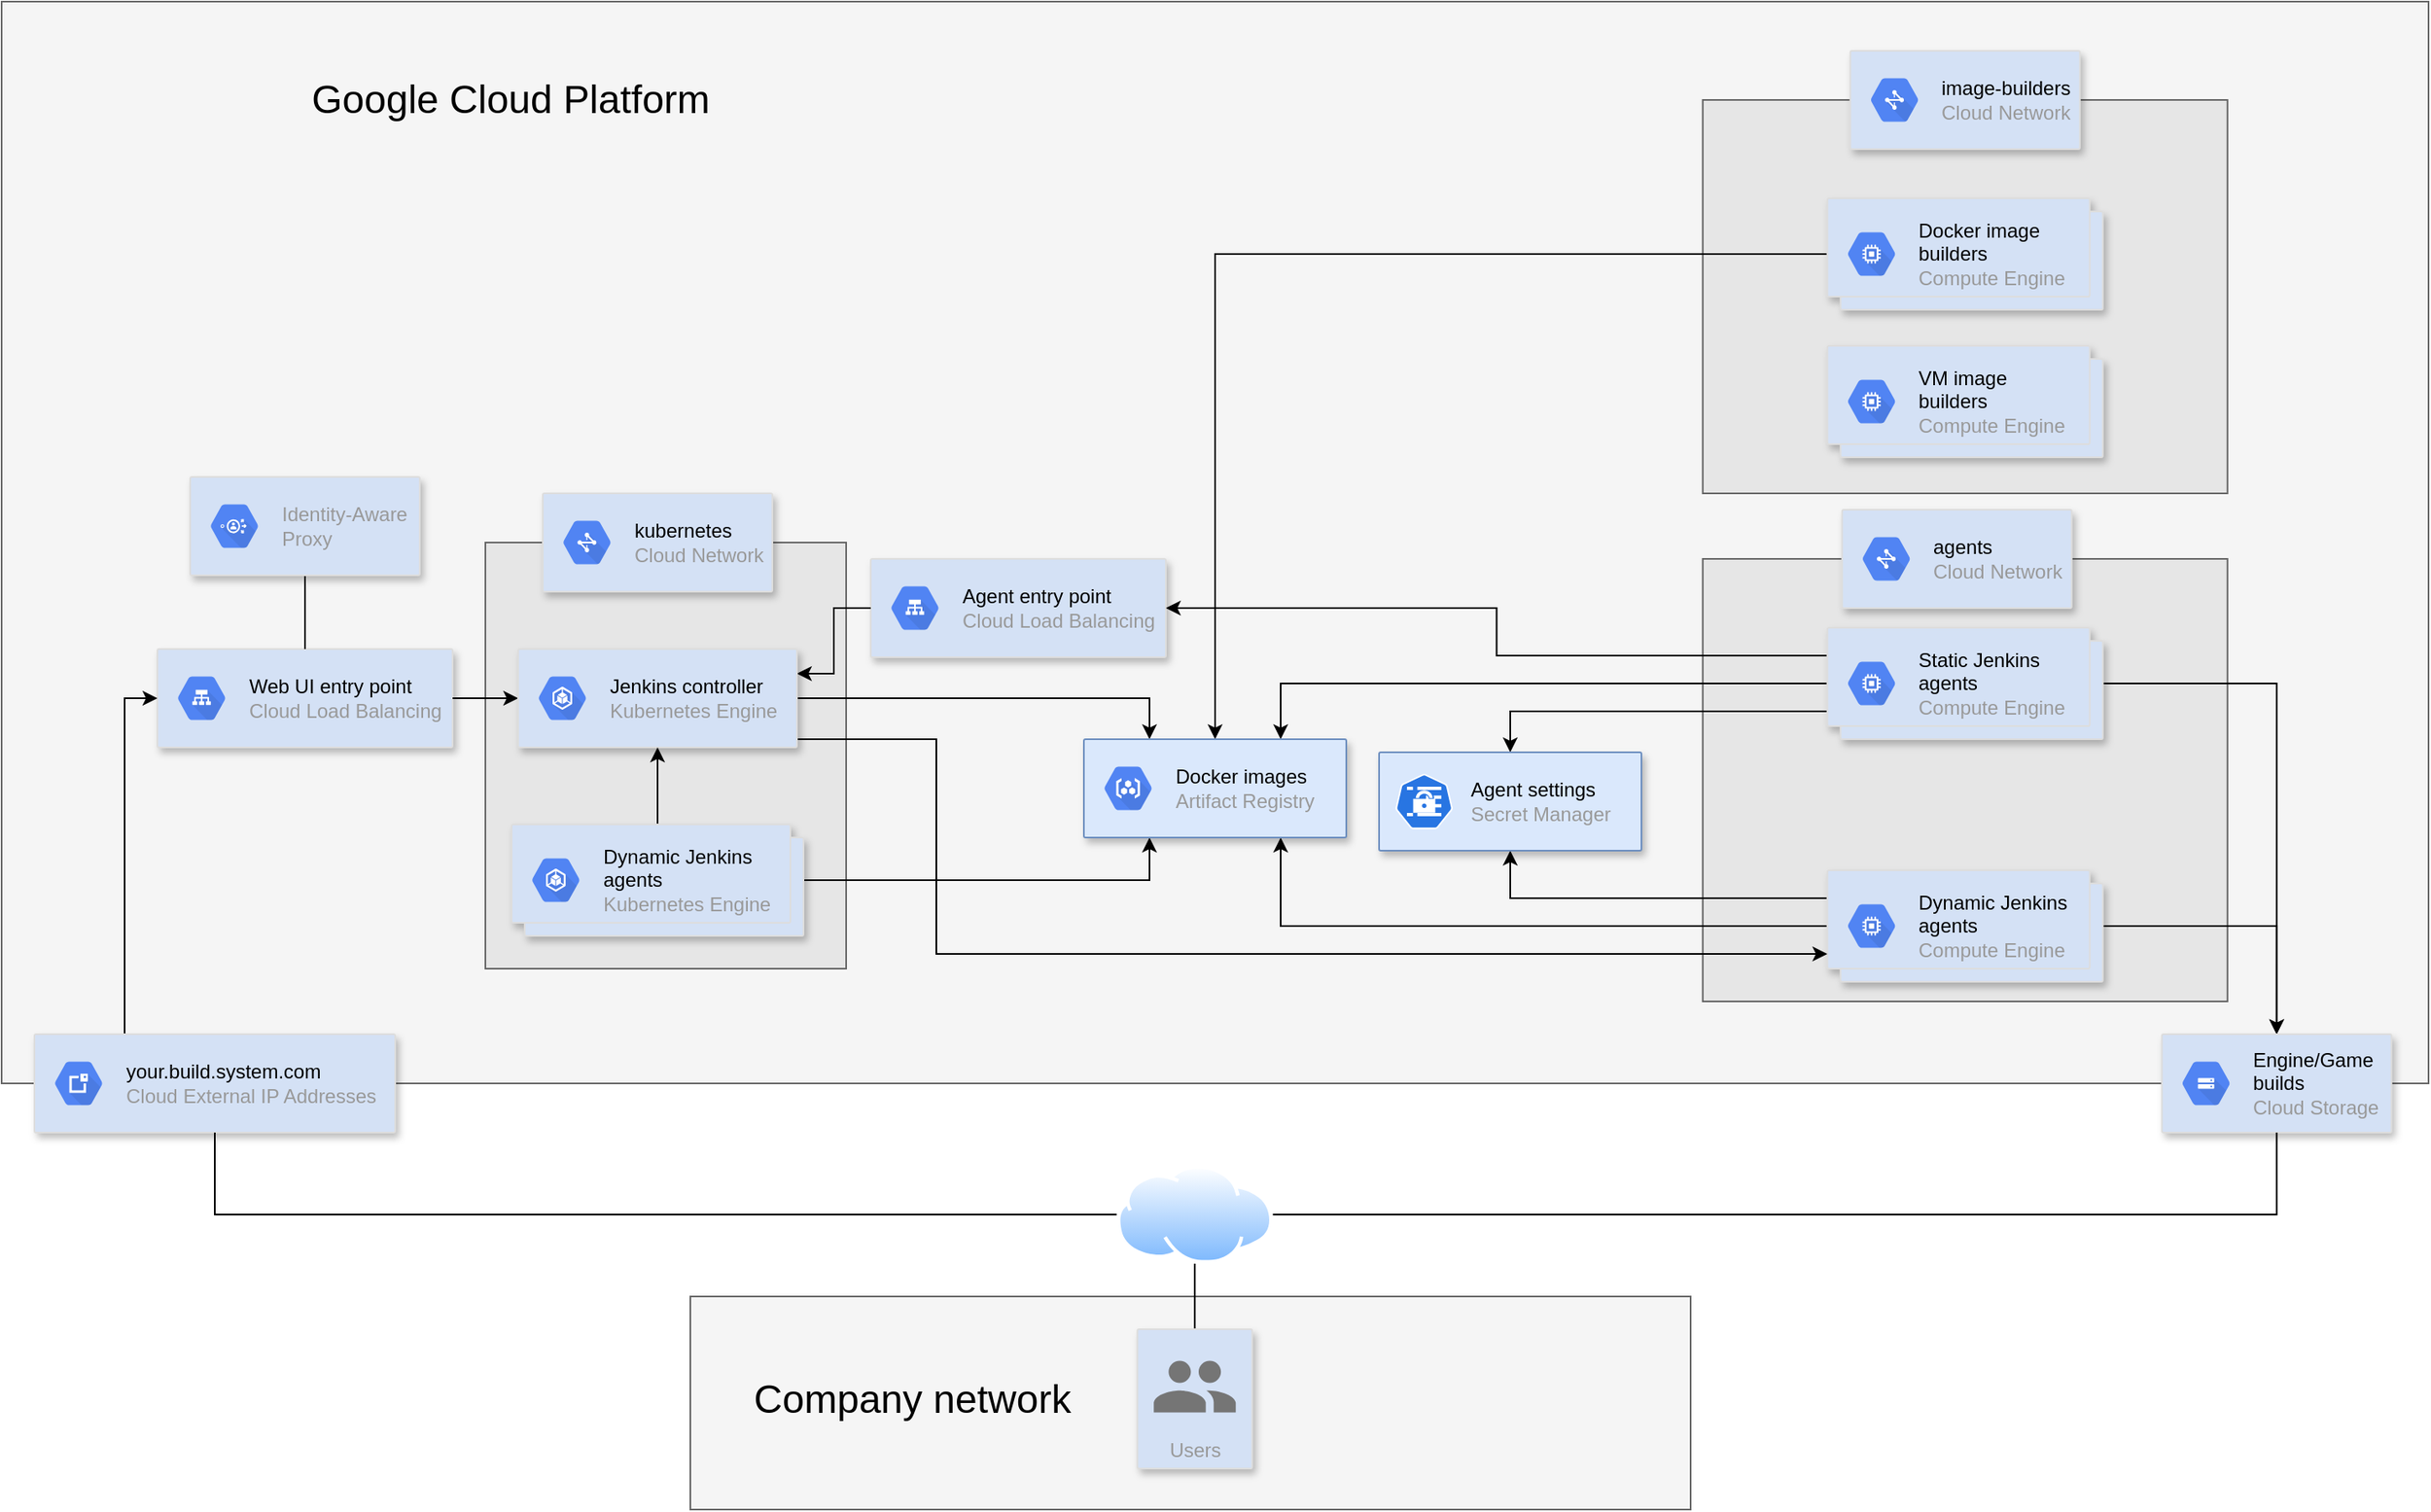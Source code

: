 <mxfile version="14.5.1" type="device"><diagram id="8H8JfQmzjncrQCPcpOqB" name="Page-1"><mxGraphModel dx="2426" dy="2491" grid="1" gridSize="10" guides="1" tooltips="1" connect="1" arrows="1" fold="1" page="1" pageScale="1" pageWidth="850" pageHeight="1100" math="0" shadow="0"><root><mxCell id="wx4w9Cm1TFwcuFiHMR2n-0"/><mxCell id="wx4w9Cm1TFwcuFiHMR2n-1" parent="wx4w9Cm1TFwcuFiHMR2n-0"/><mxCell id="FFQPGQhrdwapLjyHhbNZ-5" value="" style="rounded=0;whiteSpace=wrap;html=1;fillColor=#f5f5f5;align=left;verticalAlign=top;strokeColor=#666666;fontColor=#333333;" parent="wx4w9Cm1TFwcuFiHMR2n-1" vertex="1"><mxGeometry x="30" y="-1020" width="1480" height="660" as="geometry"/></mxCell><mxCell id="wx4w9Cm1TFwcuFiHMR2n-11" value="" style="rounded=0;whiteSpace=wrap;html=1;align=left;verticalAlign=top;strokeColor=#666666;fontColor=#333333;fillColor=#E6E6E6;" parent="wx4w9Cm1TFwcuFiHMR2n-1" vertex="1"><mxGeometry x="325" y="-690" width="220" height="260" as="geometry"/></mxCell><mxCell id="B8C1hytaDQ7js4WK0bp1-4" value="" style="rounded=0;whiteSpace=wrap;html=1;fillColor=#f5f5f5;align=left;verticalAlign=top;strokeColor=#666666;fontColor=#333333;" parent="wx4w9Cm1TFwcuFiHMR2n-1" vertex="1"><mxGeometry x="450" y="-230" width="610" height="130" as="geometry"/></mxCell><mxCell id="wx4w9Cm1TFwcuFiHMR2n-12" value="" style="rounded=0;whiteSpace=wrap;html=1;align=left;verticalAlign=top;strokeColor=#666666;fontColor=#333333;fillColor=#E6E6E6;" parent="wx4w9Cm1TFwcuFiHMR2n-1" vertex="1"><mxGeometry x="1067.38" y="-680" width="320" height="270" as="geometry"/></mxCell><mxCell id="rWZBMH_XbfvNiljA_o_c-0" value="" style="strokeColor=#dddddd;shadow=1;strokeWidth=1;rounded=1;absoluteArcSize=1;arcSize=2;fillColor=#D4E1F5;align=left;verticalAlign=top;" parent="wx4w9Cm1TFwcuFiHMR2n-1" vertex="1"><mxGeometry x="125" y="-625" width="180" height="60" as="geometry"/></mxCell><mxCell id="rWZBMH_XbfvNiljA_o_c-1" value="&lt;font color=&quot;#000000&quot;&gt;Web UI entry point&lt;/font&gt;&lt;br&gt;Cloud Load Balancing" style="dashed=0;connectable=0;html=1;fillColor=#5184F3;strokeColor=none;shape=mxgraph.gcp2.hexIcon;prIcon=cloud_load_balancing;part=1;labelPosition=right;verticalLabelPosition=middle;align=left;verticalAlign=middle;spacingLeft=5;fontColor=#999999;fontSize=12;" parent="rWZBMH_XbfvNiljA_o_c-0" vertex="1"><mxGeometry y="0.5" width="44" height="39" relative="1" as="geometry"><mxPoint x="5" y="-19.5" as="offset"/></mxGeometry></mxCell><mxCell id="rWZBMH_XbfvNiljA_o_c-2" value="" style="strokeColor=#dddddd;shadow=1;strokeWidth=1;rounded=1;absoluteArcSize=1;arcSize=2;fillColor=#D4E1F5;align=left;verticalAlign=top;" parent="wx4w9Cm1TFwcuFiHMR2n-1" vertex="1"><mxGeometry x="560" y="-680" width="180" height="60" as="geometry"/></mxCell><mxCell id="rWZBMH_XbfvNiljA_o_c-3" value="&lt;font color=&quot;#000000&quot;&gt;Agent entry point&lt;/font&gt;&lt;br&gt;Cloud Load Balancing" style="dashed=0;connectable=0;html=1;fillColor=#5184F3;strokeColor=none;shape=mxgraph.gcp2.hexIcon;prIcon=cloud_load_balancing;part=1;labelPosition=right;verticalLabelPosition=middle;align=left;verticalAlign=middle;spacingLeft=5;fontColor=#999999;fontSize=12;" parent="rWZBMH_XbfvNiljA_o_c-2" vertex="1"><mxGeometry y="0.5" width="44" height="39" relative="1" as="geometry"><mxPoint x="5" y="-19.5" as="offset"/></mxGeometry></mxCell><mxCell id="rWZBMH_XbfvNiljA_o_c-12" style="edgeStyle=orthogonalEdgeStyle;rounded=0;orthogonalLoop=1;jettySize=auto;html=1;exitX=0;exitY=0.25;exitDx=0;exitDy=0;entryX=1;entryY=0.5;entryDx=0;entryDy=0;" parent="wx4w9Cm1TFwcuFiHMR2n-1" source="rWZBMH_XbfvNiljA_o_c-10" target="rWZBMH_XbfvNiljA_o_c-2" edge="1"><mxGeometry relative="1" as="geometry"><mxPoint x="1040" y="-576" as="targetPoint"/></mxGeometry></mxCell><mxCell id="h8YPxeC4dxSHAZKmL5Me-0" style="edgeStyle=orthogonalEdgeStyle;rounded=0;orthogonalLoop=1;jettySize=auto;html=1;exitX=1;exitY=0.5;exitDx=0;exitDy=0;entryX=0.5;entryY=0;entryDx=0;entryDy=0;fontColor=#999999;endArrow=classic;endFill=1;" parent="wx4w9Cm1TFwcuFiHMR2n-1" source="rWZBMH_XbfvNiljA_o_c-10" target="rAMwUASli5dsOdLT7gd--0" edge="1"><mxGeometry relative="1" as="geometry"/></mxCell><mxCell id="T9iJoEIYbIxHEN8tatWR-8" style="edgeStyle=orthogonalEdgeStyle;rounded=0;orthogonalLoop=1;jettySize=auto;html=1;exitX=0;exitY=0.5;exitDx=0;exitDy=0;entryX=0.75;entryY=0;entryDx=0;entryDy=0;" edge="1" parent="wx4w9Cm1TFwcuFiHMR2n-1" source="rWZBMH_XbfvNiljA_o_c-10" target="T9iJoEIYbIxHEN8tatWR-1"><mxGeometry relative="1" as="geometry"/></mxCell><mxCell id="T9iJoEIYbIxHEN8tatWR-14" style="edgeStyle=orthogonalEdgeStyle;rounded=0;orthogonalLoop=1;jettySize=auto;html=1;exitX=0;exitY=0.75;exitDx=0;exitDy=0;entryX=0.5;entryY=0;entryDx=0;entryDy=0;" edge="1" parent="wx4w9Cm1TFwcuFiHMR2n-1" source="rWZBMH_XbfvNiljA_o_c-10" target="T9iJoEIYbIxHEN8tatWR-4"><mxGeometry relative="1" as="geometry"/></mxCell><mxCell id="rWZBMH_XbfvNiljA_o_c-10" value="" style="shape=mxgraph.gcp2.doubleRect;strokeColor=#dddddd;shadow=1;strokeWidth=1;fillColor=#D4E1F5;align=left;verticalAlign=top;" parent="wx4w9Cm1TFwcuFiHMR2n-1" vertex="1"><mxGeometry x="1143.38" y="-638" width="168" height="68" as="geometry"/></mxCell><mxCell id="rWZBMH_XbfvNiljA_o_c-11" value="&lt;font color=&quot;#000000&quot;&gt;Static Jenkins&lt;br&gt;agents&lt;/font&gt;&lt;br&gt;Compute Engine" style="dashed=0;connectable=0;html=1;fillColor=#5184F3;strokeColor=none;shape=mxgraph.gcp2.hexIcon;prIcon=compute_engine;part=1;labelPosition=right;verticalLabelPosition=middle;align=left;verticalAlign=middle;spacingLeft=5;fontColor=#999999;fontSize=12;" parent="rWZBMH_XbfvNiljA_o_c-10" vertex="1"><mxGeometry y="0.5" width="44" height="39" relative="1" as="geometry"><mxPoint x="5" y="-19.5" as="offset"/></mxGeometry></mxCell><mxCell id="h8YPxeC4dxSHAZKmL5Me-1" style="edgeStyle=orthogonalEdgeStyle;rounded=0;orthogonalLoop=1;jettySize=auto;html=1;exitX=1;exitY=0.5;exitDx=0;exitDy=0;fontColor=#999999;endArrow=classic;endFill=1;entryX=0.5;entryY=0;entryDx=0;entryDy=0;" parent="wx4w9Cm1TFwcuFiHMR2n-1" source="rWZBMH_XbfvNiljA_o_c-13" target="rAMwUASli5dsOdLT7gd--0" edge="1"><mxGeometry relative="1" as="geometry"><mxPoint x="1407.38" y="-360" as="targetPoint"/></mxGeometry></mxCell><mxCell id="T9iJoEIYbIxHEN8tatWR-10" style="edgeStyle=orthogonalEdgeStyle;rounded=0;orthogonalLoop=1;jettySize=auto;html=1;exitX=0;exitY=0.5;exitDx=0;exitDy=0;entryX=0.75;entryY=1;entryDx=0;entryDy=0;" edge="1" parent="wx4w9Cm1TFwcuFiHMR2n-1" source="rWZBMH_XbfvNiljA_o_c-13" target="T9iJoEIYbIxHEN8tatWR-1"><mxGeometry relative="1" as="geometry"/></mxCell><mxCell id="T9iJoEIYbIxHEN8tatWR-13" style="edgeStyle=orthogonalEdgeStyle;rounded=0;orthogonalLoop=1;jettySize=auto;html=1;exitX=0;exitY=0.25;exitDx=0;exitDy=0;entryX=0.5;entryY=1;entryDx=0;entryDy=0;" edge="1" parent="wx4w9Cm1TFwcuFiHMR2n-1" source="rWZBMH_XbfvNiljA_o_c-13" target="T9iJoEIYbIxHEN8tatWR-4"><mxGeometry relative="1" as="geometry"/></mxCell><mxCell id="rWZBMH_XbfvNiljA_o_c-13" value="" style="shape=mxgraph.gcp2.doubleRect;strokeColor=#dddddd;shadow=1;strokeWidth=1;fillColor=#D4E1F5;align=left;verticalAlign=top;" parent="wx4w9Cm1TFwcuFiHMR2n-1" vertex="1"><mxGeometry x="1143.38" y="-490" width="168" height="68" as="geometry"/></mxCell><mxCell id="rWZBMH_XbfvNiljA_o_c-14" value="&lt;font color=&quot;#000000&quot;&gt;Dynamic Jenkins&lt;br&gt;agents&lt;/font&gt;&lt;br&gt;Compute Engine" style="dashed=0;connectable=0;html=1;fillColor=#5184F3;strokeColor=none;shape=mxgraph.gcp2.hexIcon;prIcon=compute_engine;part=1;labelPosition=right;verticalLabelPosition=middle;align=left;verticalAlign=middle;spacingLeft=5;fontColor=#999999;fontSize=12;" parent="rWZBMH_XbfvNiljA_o_c-13" vertex="1"><mxGeometry y="0.5" width="44" height="39" relative="1" as="geometry"><mxPoint x="5" y="-19.5" as="offset"/></mxGeometry></mxCell><mxCell id="S19yewM7rLXd21sLRZpN-5" style="edgeStyle=orthogonalEdgeStyle;rounded=0;orthogonalLoop=1;jettySize=auto;html=1;exitX=0.5;exitY=1;exitDx=0;exitDy=0;entryX=0.5;entryY=0;entryDx=0;entryDy=0;fontColor=#999999;endArrow=none;endFill=0;" parent="wx4w9Cm1TFwcuFiHMR2n-1" source="VFjf5i8nDcsU_6SsClwg-0" target="rWZBMH_XbfvNiljA_o_c-0" edge="1"><mxGeometry relative="1" as="geometry"/></mxCell><mxCell id="VFjf5i8nDcsU_6SsClwg-0" value="" style="strokeColor=#dddddd;shadow=1;strokeWidth=1;rounded=1;absoluteArcSize=1;arcSize=2;fillColor=#D4E1F5;align=left;verticalAlign=top;" parent="wx4w9Cm1TFwcuFiHMR2n-1" vertex="1"><mxGeometry x="145" y="-730" width="140" height="60" as="geometry"/></mxCell><mxCell id="VFjf5i8nDcsU_6SsClwg-1" value="Identity-Aware&#10;Proxy" style="dashed=0;connectable=0;html=1;fillColor=#5184F3;strokeColor=none;shape=mxgraph.gcp2.hexIcon;prIcon=identity_aware_proxy;part=1;labelPosition=right;verticalLabelPosition=middle;align=left;verticalAlign=middle;spacingLeft=5;fontColor=#999999;fontSize=12;" parent="VFjf5i8nDcsU_6SsClwg-0" vertex="1"><mxGeometry y="0.5" width="44" height="39" relative="1" as="geometry"><mxPoint x="5" y="-19.5" as="offset"/></mxGeometry></mxCell><mxCell id="T9iJoEIYbIxHEN8tatWR-16" style="edgeStyle=orthogonalEdgeStyle;rounded=0;orthogonalLoop=1;jettySize=auto;html=1;exitX=0.25;exitY=0;exitDx=0;exitDy=0;entryX=0;entryY=0.5;entryDx=0;entryDy=0;" edge="1" parent="wx4w9Cm1TFwcuFiHMR2n-1" source="L_Yyb5WL15-xnpXFQvU8-0" target="rWZBMH_XbfvNiljA_o_c-0"><mxGeometry relative="1" as="geometry"/></mxCell><mxCell id="L_Yyb5WL15-xnpXFQvU8-0" value="" style="strokeColor=#dddddd;shadow=1;strokeWidth=1;rounded=1;absoluteArcSize=1;arcSize=2;fillColor=#D4E1F5;align=left;verticalAlign=top;" parent="wx4w9Cm1TFwcuFiHMR2n-1" vertex="1"><mxGeometry x="50" y="-390" width="220" height="60" as="geometry"/></mxCell><mxCell id="L_Yyb5WL15-xnpXFQvU8-1" value="&lt;font color=&quot;#000000&quot;&gt;your.build.system.com&lt;/font&gt;&lt;br&gt;Cloud External IP Addresses" style="dashed=0;connectable=0;html=1;fillColor=#5184F3;strokeColor=none;shape=mxgraph.gcp2.hexIcon;prIcon=cloud_external_ip_addresses;part=1;labelPosition=right;verticalLabelPosition=middle;align=left;verticalAlign=middle;spacingLeft=5;fontColor=#999999;fontSize=12;" parent="L_Yyb5WL15-xnpXFQvU8-0" vertex="1"><mxGeometry y="0.5" width="44" height="39" relative="1" as="geometry"><mxPoint x="5" y="-19.5" as="offset"/></mxGeometry></mxCell><mxCell id="S19yewM7rLXd21sLRZpN-7" style="edgeStyle=orthogonalEdgeStyle;rounded=0;orthogonalLoop=1;jettySize=auto;html=1;exitX=0.5;exitY=0;exitDx=0;exitDy=0;entryX=0.5;entryY=1;entryDx=0;entryDy=0;fontColor=#999999;endArrow=none;endFill=0;" parent="wx4w9Cm1TFwcuFiHMR2n-1" source="L_Yyb5WL15-xnpXFQvU8-6" target="S19yewM7rLXd21sLRZpN-6" edge="1"><mxGeometry relative="1" as="geometry"/></mxCell><mxCell id="L_Yyb5WL15-xnpXFQvU8-6" value="Users" style="strokeColor=#dddddd;shadow=1;strokeWidth=1;rounded=1;absoluteArcSize=1;arcSize=2;labelPosition=center;verticalLabelPosition=middle;align=center;verticalAlign=bottom;spacingLeft=0;fontColor=#999999;fontSize=12;whiteSpace=wrap;spacingBottom=2;fillColor=#D4E1F5;" parent="wx4w9Cm1TFwcuFiHMR2n-1" vertex="1"><mxGeometry x="722.62" y="-210" width="70" height="85" as="geometry"/></mxCell><mxCell id="L_Yyb5WL15-xnpXFQvU8-7" value="" style="dashed=0;connectable=0;html=1;fillColor=#757575;strokeColor=none;shape=mxgraph.gcp2.users;part=1;" parent="L_Yyb5WL15-xnpXFQvU8-6" vertex="1"><mxGeometry x="0.5" width="50" height="31.5" relative="1" as="geometry"><mxPoint x="-25" y="19.25" as="offset"/></mxGeometry></mxCell><mxCell id="rAMwUASli5dsOdLT7gd--0" value="" style="strokeColor=#dddddd;shadow=1;strokeWidth=1;rounded=1;absoluteArcSize=1;arcSize=2;fillColor=#D4E1F5;align=left;verticalAlign=top;" parent="wx4w9Cm1TFwcuFiHMR2n-1" vertex="1"><mxGeometry x="1347.38" y="-390" width="140" height="60" as="geometry"/></mxCell><mxCell id="rAMwUASli5dsOdLT7gd--1" value="&lt;font color=&quot;#000000&quot;&gt;Engine/Game&lt;br&gt;builds&lt;/font&gt;&lt;br&gt;Cloud Storage" style="dashed=0;connectable=0;html=1;fillColor=#5184F3;strokeColor=none;shape=mxgraph.gcp2.hexIcon;prIcon=cloud_storage;part=1;labelPosition=right;verticalLabelPosition=middle;align=left;verticalAlign=middle;spacingLeft=5;fontColor=#999999;fontSize=12;" parent="rAMwUASli5dsOdLT7gd--0" vertex="1"><mxGeometry y="0.5" width="44" height="39" relative="1" as="geometry"><mxPoint x="5" y="-19.5" as="offset"/></mxGeometry></mxCell><mxCell id="h8YPxeC4dxSHAZKmL5Me-3" value="" style="rounded=0;whiteSpace=wrap;html=1;align=left;verticalAlign=top;strokeColor=#666666;fontColor=#333333;fillColor=#E6E6E6;" parent="wx4w9Cm1TFwcuFiHMR2n-1" vertex="1"><mxGeometry x="1067.38" y="-960" width="320" height="240" as="geometry"/></mxCell><mxCell id="T9iJoEIYbIxHEN8tatWR-3" style="edgeStyle=orthogonalEdgeStyle;rounded=0;orthogonalLoop=1;jettySize=auto;html=1;exitX=0;exitY=0.5;exitDx=0;exitDy=0;entryX=0.5;entryY=0;entryDx=0;entryDy=0;" edge="1" parent="wx4w9Cm1TFwcuFiHMR2n-1" source="h8YPxeC4dxSHAZKmL5Me-6" target="T9iJoEIYbIxHEN8tatWR-1"><mxGeometry relative="1" as="geometry"/></mxCell><mxCell id="h8YPxeC4dxSHAZKmL5Me-6" value="" style="shape=mxgraph.gcp2.doubleRect;strokeColor=#dddddd;shadow=1;strokeWidth=1;fillColor=#D4E1F5;align=left;verticalAlign=top;" parent="wx4w9Cm1TFwcuFiHMR2n-1" vertex="1"><mxGeometry x="1143.38" y="-900" width="168" height="68" as="geometry"/></mxCell><mxCell id="h8YPxeC4dxSHAZKmL5Me-7" value="&lt;font color=&quot;#000000&quot;&gt;Docker image&lt;br&gt;builders&lt;/font&gt;&lt;br&gt;Compute Engine" style="dashed=0;connectable=0;html=1;fillColor=#5184F3;strokeColor=none;shape=mxgraph.gcp2.hexIcon;prIcon=compute_engine;part=1;labelPosition=right;verticalLabelPosition=middle;align=left;verticalAlign=middle;spacingLeft=5;fontColor=#999999;fontSize=12;" parent="h8YPxeC4dxSHAZKmL5Me-6" vertex="1"><mxGeometry y="0.5" width="44" height="39" relative="1" as="geometry"><mxPoint x="5" y="-19.5" as="offset"/></mxGeometry></mxCell><mxCell id="h8YPxeC4dxSHAZKmL5Me-8" value="" style="shape=mxgraph.gcp2.doubleRect;strokeColor=#dddddd;shadow=1;strokeWidth=1;fillColor=#D4E1F5;align=left;verticalAlign=top;" parent="wx4w9Cm1TFwcuFiHMR2n-1" vertex="1"><mxGeometry x="1143.38" y="-810" width="168" height="68" as="geometry"/></mxCell><mxCell id="h8YPxeC4dxSHAZKmL5Me-9" value="&lt;font color=&quot;#000000&quot;&gt;VM image&lt;br&gt;builders&lt;/font&gt;&lt;br&gt;Compute Engine" style="dashed=0;connectable=0;html=1;fillColor=#5184F3;strokeColor=none;shape=mxgraph.gcp2.hexIcon;prIcon=compute_engine;part=1;labelPosition=right;verticalLabelPosition=middle;align=left;verticalAlign=middle;spacingLeft=5;fontColor=#999999;fontSize=12;" parent="h8YPxeC4dxSHAZKmL5Me-8" vertex="1"><mxGeometry y="0.5" width="44" height="39" relative="1" as="geometry"><mxPoint x="5" y="-19.5" as="offset"/></mxGeometry></mxCell><mxCell id="bF4z2pFKVGC_GsID4mOG-2" value="" style="strokeColor=#dddddd;shadow=1;strokeWidth=1;rounded=1;absoluteArcSize=1;arcSize=2;fillColor=#D4E1F5;align=left;verticalAlign=top;" parent="wx4w9Cm1TFwcuFiHMR2n-1" vertex="1"><mxGeometry x="1152.38" y="-710" width="140" height="60" as="geometry"/></mxCell><mxCell id="bF4z2pFKVGC_GsID4mOG-3" value="&lt;font color=&quot;#000000&quot;&gt;agents&lt;/font&gt;&lt;br&gt;Cloud Network" style="dashed=0;connectable=0;html=1;fillColor=#5184F3;strokeColor=none;shape=mxgraph.gcp2.hexIcon;prIcon=cloud_network;part=1;labelPosition=right;verticalLabelPosition=middle;align=left;verticalAlign=middle;spacingLeft=5;fontColor=#999999;fontSize=12;" parent="bF4z2pFKVGC_GsID4mOG-2" vertex="1"><mxGeometry y="0.5" width="44" height="39" relative="1" as="geometry"><mxPoint x="5" y="-19.5" as="offset"/></mxGeometry></mxCell><mxCell id="bF4z2pFKVGC_GsID4mOG-6" value="" style="strokeColor=#dddddd;shadow=1;strokeWidth=1;rounded=1;absoluteArcSize=1;arcSize=2;fillColor=#D4E1F5;align=left;verticalAlign=top;" parent="wx4w9Cm1TFwcuFiHMR2n-1" vertex="1"><mxGeometry x="1157.38" y="-990" width="140" height="60" as="geometry"/></mxCell><mxCell id="bF4z2pFKVGC_GsID4mOG-7" value="&lt;font color=&quot;#000000&quot;&gt;image-builders&lt;/font&gt;&lt;br&gt;Cloud Network" style="dashed=0;connectable=0;html=1;fillColor=#5184F3;strokeColor=none;shape=mxgraph.gcp2.hexIcon;prIcon=cloud_network;part=1;labelPosition=right;verticalLabelPosition=middle;align=left;verticalAlign=middle;spacingLeft=5;fontColor=#999999;fontSize=12;" parent="bF4z2pFKVGC_GsID4mOG-6" vertex="1"><mxGeometry y="0.5" width="44" height="39" relative="1" as="geometry"><mxPoint x="5" y="-19.5" as="offset"/></mxGeometry></mxCell><mxCell id="FFQPGQhrdwapLjyHhbNZ-2" style="edgeStyle=orthogonalEdgeStyle;rounded=0;orthogonalLoop=1;jettySize=auto;html=1;exitX=1;exitY=0.5;exitDx=0;exitDy=0;entryX=0;entryY=0.5;entryDx=0;entryDy=0;" parent="wx4w9Cm1TFwcuFiHMR2n-1" source="rWZBMH_XbfvNiljA_o_c-0" target="S19yewM7rLXd21sLRZpN-0" edge="1"><mxGeometry relative="1" as="geometry"><mxPoint x="155" y="-568" as="sourcePoint"/><mxPoint x="402" y="-595" as="targetPoint"/></mxGeometry></mxCell><mxCell id="rWZBMH_XbfvNiljA_o_c-4" style="edgeStyle=orthogonalEdgeStyle;rounded=0;orthogonalLoop=1;jettySize=auto;html=1;exitX=0;exitY=0.5;exitDx=0;exitDy=0;entryX=1;entryY=0.25;entryDx=0;entryDy=0;" parent="wx4w9Cm1TFwcuFiHMR2n-1" source="rWZBMH_XbfvNiljA_o_c-2" target="S19yewM7rLXd21sLRZpN-0" edge="1"><mxGeometry relative="1" as="geometry"><mxPoint x="467.71" y="-535" as="targetPoint"/></mxGeometry></mxCell><mxCell id="T9iJoEIYbIxHEN8tatWR-0" style="edgeStyle=orthogonalEdgeStyle;rounded=0;orthogonalLoop=1;jettySize=auto;html=1;exitX=1;exitY=0.75;exitDx=0;exitDy=0;entryX=0;entryY=0.75;entryDx=0;entryDy=0;" edge="1" parent="wx4w9Cm1TFwcuFiHMR2n-1" source="S19yewM7rLXd21sLRZpN-0" target="rWZBMH_XbfvNiljA_o_c-13"><mxGeometry relative="1" as="geometry"><Array as="points"><mxPoint x="600" y="-570"/><mxPoint x="600" y="-439"/></Array></mxGeometry></mxCell><mxCell id="T9iJoEIYbIxHEN8tatWR-12" style="edgeStyle=orthogonalEdgeStyle;rounded=0;orthogonalLoop=1;jettySize=auto;html=1;exitX=1;exitY=0.5;exitDx=0;exitDy=0;entryX=0.25;entryY=0;entryDx=0;entryDy=0;" edge="1" parent="wx4w9Cm1TFwcuFiHMR2n-1" source="S19yewM7rLXd21sLRZpN-0" target="T9iJoEIYbIxHEN8tatWR-1"><mxGeometry relative="1" as="geometry"/></mxCell><mxCell id="S19yewM7rLXd21sLRZpN-0" value="" style="strokeColor=#dddddd;shadow=1;strokeWidth=1;rounded=1;absoluteArcSize=1;arcSize=2;fillColor=#D4E1F5;align=left;verticalAlign=top;" parent="wx4w9Cm1TFwcuFiHMR2n-1" vertex="1"><mxGeometry x="345" y="-625" width="170" height="60" as="geometry"/></mxCell><mxCell id="S19yewM7rLXd21sLRZpN-1" value="&lt;font color=&quot;#000000&quot;&gt;Jenkins controller&lt;/font&gt;&lt;br&gt;Kubernetes Engine" style="dashed=0;connectable=0;html=1;fillColor=#5184F3;strokeColor=none;shape=mxgraph.gcp2.hexIcon;prIcon=container_engine;part=1;labelPosition=right;verticalLabelPosition=middle;align=left;verticalAlign=middle;spacingLeft=5;fontColor=#999999;fontSize=12;" parent="S19yewM7rLXd21sLRZpN-0" vertex="1"><mxGeometry y="0.5" width="44" height="39" relative="1" as="geometry"><mxPoint x="5" y="-19.5" as="offset"/></mxGeometry></mxCell><mxCell id="bF4z2pFKVGC_GsID4mOG-4" value="" style="strokeColor=#dddddd;shadow=1;strokeWidth=1;rounded=1;absoluteArcSize=1;arcSize=2;fillColor=#D4E1F5;align=left;verticalAlign=top;" parent="wx4w9Cm1TFwcuFiHMR2n-1" vertex="1"><mxGeometry x="360" y="-720" width="140" height="60" as="geometry"/></mxCell><mxCell id="bF4z2pFKVGC_GsID4mOG-5" value="&lt;font color=&quot;#000000&quot;&gt;kubernetes&lt;/font&gt;&lt;br&gt;Cloud Network" style="dashed=0;connectable=0;html=1;fillColor=#5184F3;strokeColor=none;shape=mxgraph.gcp2.hexIcon;prIcon=cloud_network;part=1;labelPosition=right;verticalLabelPosition=middle;align=left;verticalAlign=middle;spacingLeft=5;fontColor=#999999;fontSize=12;" parent="bF4z2pFKVGC_GsID4mOG-4" vertex="1"><mxGeometry y="0.5" width="44" height="39" relative="1" as="geometry"><mxPoint x="5" y="-19.5" as="offset"/></mxGeometry></mxCell><mxCell id="S19yewM7rLXd21sLRZpN-8" style="edgeStyle=orthogonalEdgeStyle;rounded=0;orthogonalLoop=1;jettySize=auto;html=1;exitX=0;exitY=0.5;exitDx=0;exitDy=0;entryX=0.5;entryY=1;entryDx=0;entryDy=0;fontColor=#999999;endArrow=none;endFill=0;" parent="wx4w9Cm1TFwcuFiHMR2n-1" source="S19yewM7rLXd21sLRZpN-6" target="L_Yyb5WL15-xnpXFQvU8-0" edge="1"><mxGeometry relative="1" as="geometry"/></mxCell><mxCell id="S19yewM7rLXd21sLRZpN-9" style="edgeStyle=orthogonalEdgeStyle;rounded=0;orthogonalLoop=1;jettySize=auto;html=1;exitX=1;exitY=0.5;exitDx=0;exitDy=0;entryX=0.5;entryY=1;entryDx=0;entryDy=0;fontColor=#999999;endArrow=none;endFill=0;" parent="wx4w9Cm1TFwcuFiHMR2n-1" source="S19yewM7rLXd21sLRZpN-6" target="rAMwUASli5dsOdLT7gd--0" edge="1"><mxGeometry relative="1" as="geometry"/></mxCell><mxCell id="S19yewM7rLXd21sLRZpN-6" value="" style="aspect=fixed;perimeter=ellipsePerimeter;html=1;align=center;shadow=0;dashed=0;spacingTop=3;image;image=img/lib/active_directory/internet_cloud.svg;fontColor=#999999;fillColor=#D4E1F5;" parent="wx4w9Cm1TFwcuFiHMR2n-1" vertex="1"><mxGeometry x="710" y="-310" width="95.24" height="60" as="geometry"/></mxCell><mxCell id="S19yewM7rLXd21sLRZpN-10" value="&lt;font color=&quot;#000000&quot; style=&quot;font-size: 24px&quot;&gt;Google Cloud Platform&lt;/font&gt;" style="text;html=1;align=center;verticalAlign=middle;resizable=0;points=[];autosize=1;strokeColor=none;fontColor=#999999;" parent="wx4w9Cm1TFwcuFiHMR2n-1" vertex="1"><mxGeometry x="210" y="-970" width="260" height="20" as="geometry"/></mxCell><mxCell id="S19yewM7rLXd21sLRZpN-11" value="&lt;font color=&quot;#000000&quot;&gt;&lt;span style=&quot;font-size: 24px&quot;&gt;Company network&lt;/span&gt;&lt;/font&gt;" style="text;html=1;align=center;verticalAlign=middle;resizable=0;points=[];autosize=1;strokeColor=none;fontColor=#999999;" parent="wx4w9Cm1TFwcuFiHMR2n-1" vertex="1"><mxGeometry x="480" y="-177.5" width="210" height="20" as="geometry"/></mxCell><mxCell id="wYiQErIvpxDBl1RW9EaV-6" style="edgeStyle=orthogonalEdgeStyle;rounded=0;orthogonalLoop=1;jettySize=auto;html=1;exitX=0.5;exitY=0;exitDx=0;exitDy=0;entryX=0.5;entryY=1;entryDx=0;entryDy=0;fontColor=#999999;endArrow=classic;endFill=1;" parent="wx4w9Cm1TFwcuFiHMR2n-1" source="wYiQErIvpxDBl1RW9EaV-4" target="S19yewM7rLXd21sLRZpN-0" edge="1"><mxGeometry relative="1" as="geometry"/></mxCell><mxCell id="T9iJoEIYbIxHEN8tatWR-15" style="edgeStyle=orthogonalEdgeStyle;rounded=0;orthogonalLoop=1;jettySize=auto;html=1;exitX=1;exitY=0.5;exitDx=0;exitDy=0;entryX=0.25;entryY=1;entryDx=0;entryDy=0;" edge="1" parent="wx4w9Cm1TFwcuFiHMR2n-1" source="wYiQErIvpxDBl1RW9EaV-4" target="T9iJoEIYbIxHEN8tatWR-1"><mxGeometry relative="1" as="geometry"/></mxCell><mxCell id="wYiQErIvpxDBl1RW9EaV-4" value="" style="shape=mxgraph.gcp2.doubleRect;strokeColor=#dddddd;shadow=1;strokeWidth=1;fontColor=#999999;fillColor=#D4E1F5;align=left;verticalAlign=top;" parent="wx4w9Cm1TFwcuFiHMR2n-1" vertex="1"><mxGeometry x="341" y="-518" width="178" height="68" as="geometry"/></mxCell><mxCell id="wYiQErIvpxDBl1RW9EaV-5" value="&lt;font color=&quot;#000000&quot;&gt;Dynamic Jenkins&lt;br&gt;agents&lt;/font&gt;&lt;br&gt;Kubernetes Engine" style="dashed=0;connectable=0;html=1;fillColor=#5184F3;strokeColor=none;shape=mxgraph.gcp2.hexIcon;prIcon=container_engine;part=1;labelPosition=right;verticalLabelPosition=middle;align=left;verticalAlign=middle;spacingLeft=5;fontColor=#999999;fontSize=12;" parent="wYiQErIvpxDBl1RW9EaV-4" vertex="1"><mxGeometry y="0.5" width="44" height="39" relative="1" as="geometry"><mxPoint x="5" y="-19.5" as="offset"/></mxGeometry></mxCell><mxCell id="T9iJoEIYbIxHEN8tatWR-1" value="" style="strokeColor=#6c8ebf;shadow=1;strokeWidth=1;rounded=1;absoluteArcSize=1;arcSize=2;fillColor=#dae8fc;" vertex="1" parent="wx4w9Cm1TFwcuFiHMR2n-1"><mxGeometry x="690" y="-570" width="160" height="60" as="geometry"/></mxCell><mxCell id="T9iJoEIYbIxHEN8tatWR-2" value="&lt;font color=&quot;#000000&quot;&gt;Docker images&lt;/font&gt;&lt;br&gt;Artifact Registry" style="dashed=0;connectable=0;html=1;fillColor=#5184F3;strokeColor=none;shape=mxgraph.gcp2.hexIcon;prIcon=container_registry;part=1;labelPosition=right;verticalLabelPosition=middle;align=left;verticalAlign=middle;spacingLeft=5;fontColor=#999999;fontSize=12;" vertex="1" parent="T9iJoEIYbIxHEN8tatWR-1"><mxGeometry y="0.5" width="44" height="39" relative="1" as="geometry"><mxPoint x="5" y="-19.5" as="offset"/></mxGeometry></mxCell><mxCell id="T9iJoEIYbIxHEN8tatWR-4" value="" style="strokeColor=#6c8ebf;shadow=1;strokeWidth=1;rounded=1;absoluteArcSize=1;arcSize=2;fillColor=#dae8fc;" vertex="1" parent="wx4w9Cm1TFwcuFiHMR2n-1"><mxGeometry x="870" y="-562" width="160" height="60" as="geometry"/></mxCell><mxCell id="T9iJoEIYbIxHEN8tatWR-5" value="&lt;font color=&quot;#000000&quot;&gt;Agent settings&lt;/font&gt;&lt;br&gt;Secret Manager" style="dashed=0;connectable=0;html=1;fillColor=#5184F3;strokeColor=none;shape=mxgraph.gcp2.hexIcon;prIcon=container_registry;part=1;labelPosition=right;verticalLabelPosition=middle;align=left;verticalAlign=middle;spacingLeft=5;fontColor=#999999;fontSize=12;" vertex="1" parent="T9iJoEIYbIxHEN8tatWR-4"><mxGeometry y="0.5" width="44" height="39" relative="1" as="geometry"><mxPoint x="5" y="-19.5" as="offset"/></mxGeometry></mxCell><mxCell id="T9iJoEIYbIxHEN8tatWR-6" value="" style="html=1;dashed=0;whitespace=wrap;fillColor=#2875E2;strokeColor=#ffffff;points=[[0.005,0.63,0],[0.1,0.2,0],[0.9,0.2,0],[0.5,0,0],[0.995,0.63,0],[0.72,0.99,0],[0.5,1,0],[0.28,0.99,0]];shape=mxgraph.kubernetes.icon;prIcon=secret" vertex="1" parent="T9iJoEIYbIxHEN8tatWR-4"><mxGeometry x="10" y="13" width="35" height="34" as="geometry"/></mxCell></root></mxGraphModel></diagram></mxfile>